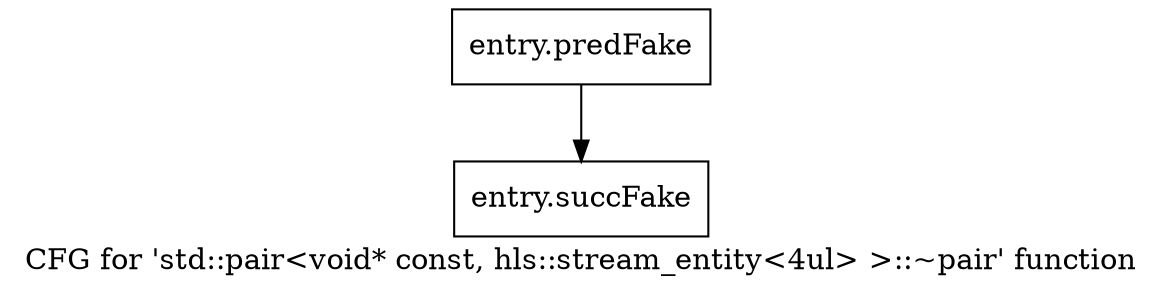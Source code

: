 digraph "CFG for 'std::pair\<void* const, hls::stream_entity\<4ul\> \>::~pair' function" {
	label="CFG for 'std::pair\<void* const, hls::stream_entity\<4ul\> \>::~pair' function";

	Node0x43da2b0 [shape=record,filename="",linenumber="",label="{entry.predFake}"];
	Node0x43da2b0 -> Node0x4419b40[ callList="" memoryops="" filename="/tools/Xilinx/Vitis_HLS/2022.1/tps/lnx64/gcc-8.3.0/lib/gcc/x86_64-pc-linux-gnu/8.3.0/../../../../include/c++/8.3.0/bits/stl_pair.h" execusionnum="0"];
	Node0x4419b40 [shape=record,filename="/tools/Xilinx/Vitis_HLS/2022.1/tps/lnx64/gcc-8.3.0/lib/gcc/x86_64-pc-linux-gnu/8.3.0/../../../../include/c++/8.3.0/bits/stl_pair.h",linenumber="193",label="{entry.succFake}"];
}
